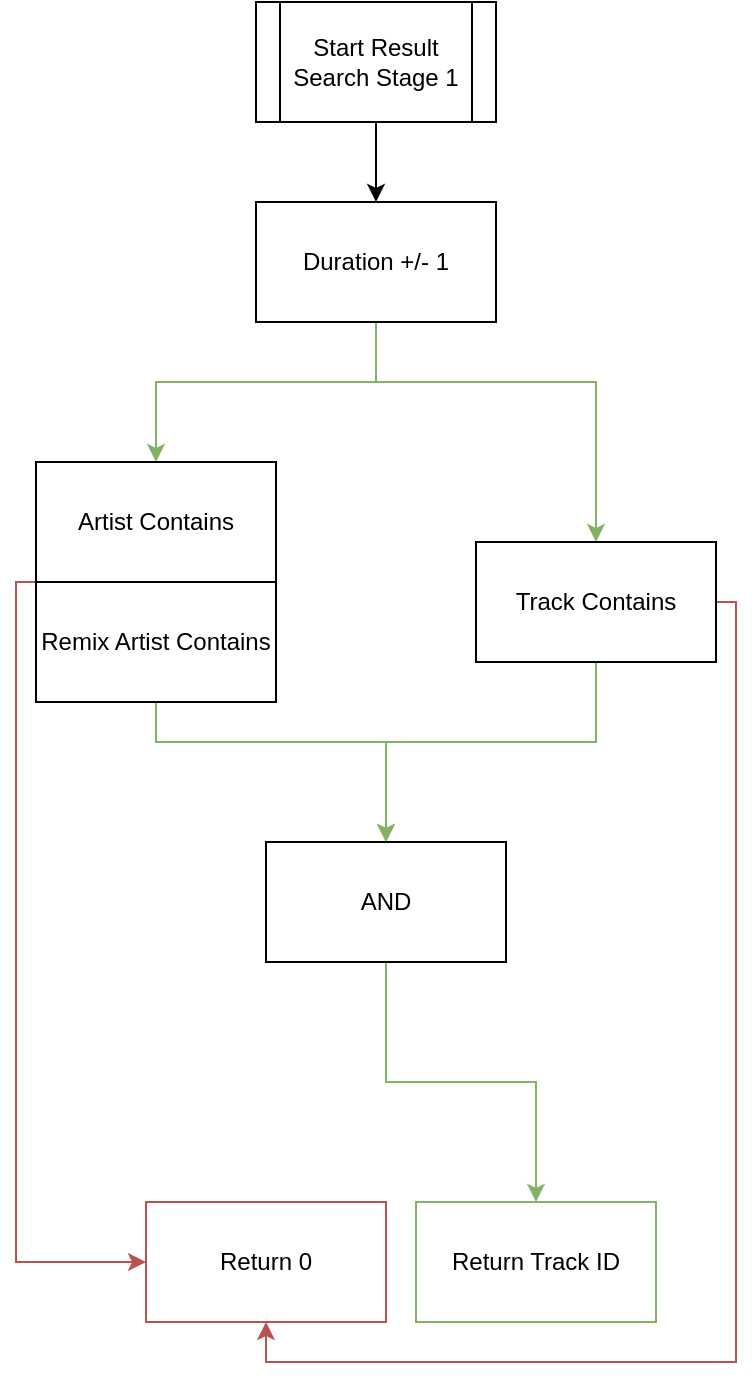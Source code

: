 <mxfile version="12.2.2" type="device" pages="1"><diagram id="HkPYYOYLmLfpga3UTCTC" name="Page-1"><mxGraphModel dx="1072" dy="952" grid="1" gridSize="10" guides="1" tooltips="1" connect="1" arrows="1" fold="1" page="1" pageScale="1" pageWidth="850" pageHeight="1100" math="0" shadow="0"><root><mxCell id="0"/><mxCell id="1" parent="0"/><mxCell id="juclnoJoSEjEvVsTlaNi-14" style="edgeStyle=orthogonalEdgeStyle;rounded=0;orthogonalLoop=1;jettySize=auto;html=1;entryX=0.5;entryY=0;entryDx=0;entryDy=0;endArrow=classic;endFill=1;fillColor=#d5e8d4;strokeColor=#82b366;" parent="1" target="juclnoJoSEjEvVsTlaNi-3" edge="1"><mxGeometry relative="1" as="geometry"><Array as="points"><mxPoint x="420" y="220"/><mxPoint x="310" y="220"/></Array><mxPoint x="420" y="190" as="sourcePoint"/></mxGeometry></mxCell><mxCell id="juclnoJoSEjEvVsTlaNi-15" style="edgeStyle=orthogonalEdgeStyle;rounded=0;orthogonalLoop=1;jettySize=auto;html=1;entryX=0.5;entryY=0;entryDx=0;entryDy=0;endArrow=classic;endFill=1;fillColor=#d5e8d4;strokeColor=#82b366;" parent="1" target="juclnoJoSEjEvVsTlaNi-4" edge="1"><mxGeometry relative="1" as="geometry"><Array as="points"><mxPoint x="420" y="220"/><mxPoint x="530" y="220"/></Array><mxPoint x="420" y="190" as="sourcePoint"/></mxGeometry></mxCell><mxCell id="w-qn2ZPplo1O55t5P_7l-1" style="edgeStyle=orthogonalEdgeStyle;rounded=0;orthogonalLoop=1;jettySize=auto;html=1;entryX=0.5;entryY=0;entryDx=0;entryDy=0;" edge="1" parent="1" source="juclnoJoSEjEvVsTlaNi-1" target="juclnoJoSEjEvVsTlaNi-16"><mxGeometry relative="1" as="geometry"/></mxCell><mxCell id="juclnoJoSEjEvVsTlaNi-1" value="Start Result Search Stage 1" style="shape=process;whiteSpace=wrap;html=1;backgroundOutline=1;" parent="1" vertex="1"><mxGeometry x="360" y="30" width="120" height="60" as="geometry"/></mxCell><mxCell id="juclnoJoSEjEvVsTlaNi-3" value="Artist Contains" style="rounded=0;whiteSpace=wrap;html=1;" parent="1" vertex="1"><mxGeometry x="250" y="260" width="120" height="60" as="geometry"/></mxCell><mxCell id="juclnoJoSEjEvVsTlaNi-25" style="edgeStyle=orthogonalEdgeStyle;rounded=0;orthogonalLoop=1;jettySize=auto;html=1;entryX=0.5;entryY=1;entryDx=0;entryDy=0;endArrow=classic;endFill=1;fillColor=#f8cecc;strokeColor=#b85450;" parent="1" source="juclnoJoSEjEvVsTlaNi-4" target="juclnoJoSEjEvVsTlaNi-22" edge="1"><mxGeometry relative="1" as="geometry"><Array as="points"><mxPoint x="600" y="330"/><mxPoint x="600" y="710"/><mxPoint x="365" y="710"/></Array></mxGeometry></mxCell><mxCell id="w-qn2ZPplo1O55t5P_7l-3" style="edgeStyle=orthogonalEdgeStyle;rounded=0;orthogonalLoop=1;jettySize=auto;html=1;fillColor=#d5e8d4;strokeColor=#82b366;" edge="1" parent="1" source="juclnoJoSEjEvVsTlaNi-4" target="w-qn2ZPplo1O55t5P_7l-2"><mxGeometry relative="1" as="geometry"><Array as="points"><mxPoint x="530" y="400"/><mxPoint x="425" y="400"/></Array></mxGeometry></mxCell><mxCell id="juclnoJoSEjEvVsTlaNi-4" value="Track Contains" style="rounded=0;whiteSpace=wrap;html=1;" parent="1" vertex="1"><mxGeometry x="470" y="300" width="120" height="60" as="geometry"/></mxCell><mxCell id="juclnoJoSEjEvVsTlaNi-24" style="edgeStyle=orthogonalEdgeStyle;rounded=0;orthogonalLoop=1;jettySize=auto;html=1;entryX=0;entryY=0.5;entryDx=0;entryDy=0;endArrow=classic;endFill=1;exitX=0;exitY=0.067;exitDx=0;exitDy=0;exitPerimeter=0;fillColor=#f8cecc;strokeColor=#b85450;" parent="1" source="juclnoJoSEjEvVsTlaNi-5" target="juclnoJoSEjEvVsTlaNi-22" edge="1"><mxGeometry relative="1" as="geometry"><Array as="points"><mxPoint x="250" y="320"/><mxPoint x="240" y="320"/><mxPoint x="240" y="660"/></Array></mxGeometry></mxCell><mxCell id="w-qn2ZPplo1O55t5P_7l-4" style="edgeStyle=orthogonalEdgeStyle;rounded=0;orthogonalLoop=1;jettySize=auto;html=1;entryX=0.5;entryY=0;entryDx=0;entryDy=0;fillColor=#d5e8d4;strokeColor=#82b366;" edge="1" parent="1" source="juclnoJoSEjEvVsTlaNi-5" target="w-qn2ZPplo1O55t5P_7l-2"><mxGeometry relative="1" as="geometry"><Array as="points"><mxPoint x="310" y="400"/><mxPoint x="425" y="400"/></Array></mxGeometry></mxCell><mxCell id="juclnoJoSEjEvVsTlaNi-5" value="Remix Artist Contains" style="rounded=0;whiteSpace=wrap;html=1;" parent="1" vertex="1"><mxGeometry x="250" y="320" width="120" height="60" as="geometry"/></mxCell><mxCell id="juclnoJoSEjEvVsTlaNi-16" value="Duration +/- 1" style="rounded=0;whiteSpace=wrap;html=1;" parent="1" vertex="1"><mxGeometry x="360" y="130" width="120" height="60" as="geometry"/></mxCell><mxCell id="juclnoJoSEjEvVsTlaNi-20" value="Return Track ID" style="rounded=0;whiteSpace=wrap;html=1;fillColor=none;strokeColor=#82b366;" parent="1" vertex="1"><mxGeometry x="440" y="630" width="120" height="60" as="geometry"/></mxCell><mxCell id="juclnoJoSEjEvVsTlaNi-22" value="Return 0" style="rounded=0;whiteSpace=wrap;html=1;fillColor=none;strokeColor=#b85450;" parent="1" vertex="1"><mxGeometry x="305" y="630" width="120" height="60" as="geometry"/></mxCell><mxCell id="w-qn2ZPplo1O55t5P_7l-5" style="edgeStyle=orthogonalEdgeStyle;rounded=0;orthogonalLoop=1;jettySize=auto;html=1;entryX=0.5;entryY=0;entryDx=0;entryDy=0;fillColor=#d5e8d4;strokeColor=#82b366;" edge="1" parent="1" source="w-qn2ZPplo1O55t5P_7l-2" target="juclnoJoSEjEvVsTlaNi-20"><mxGeometry relative="1" as="geometry"/></mxCell><mxCell id="w-qn2ZPplo1O55t5P_7l-2" value="AND" style="rounded=0;whiteSpace=wrap;html=1;" vertex="1" parent="1"><mxGeometry x="365" y="450" width="120" height="60" as="geometry"/></mxCell></root></mxGraphModel></diagram></mxfile>